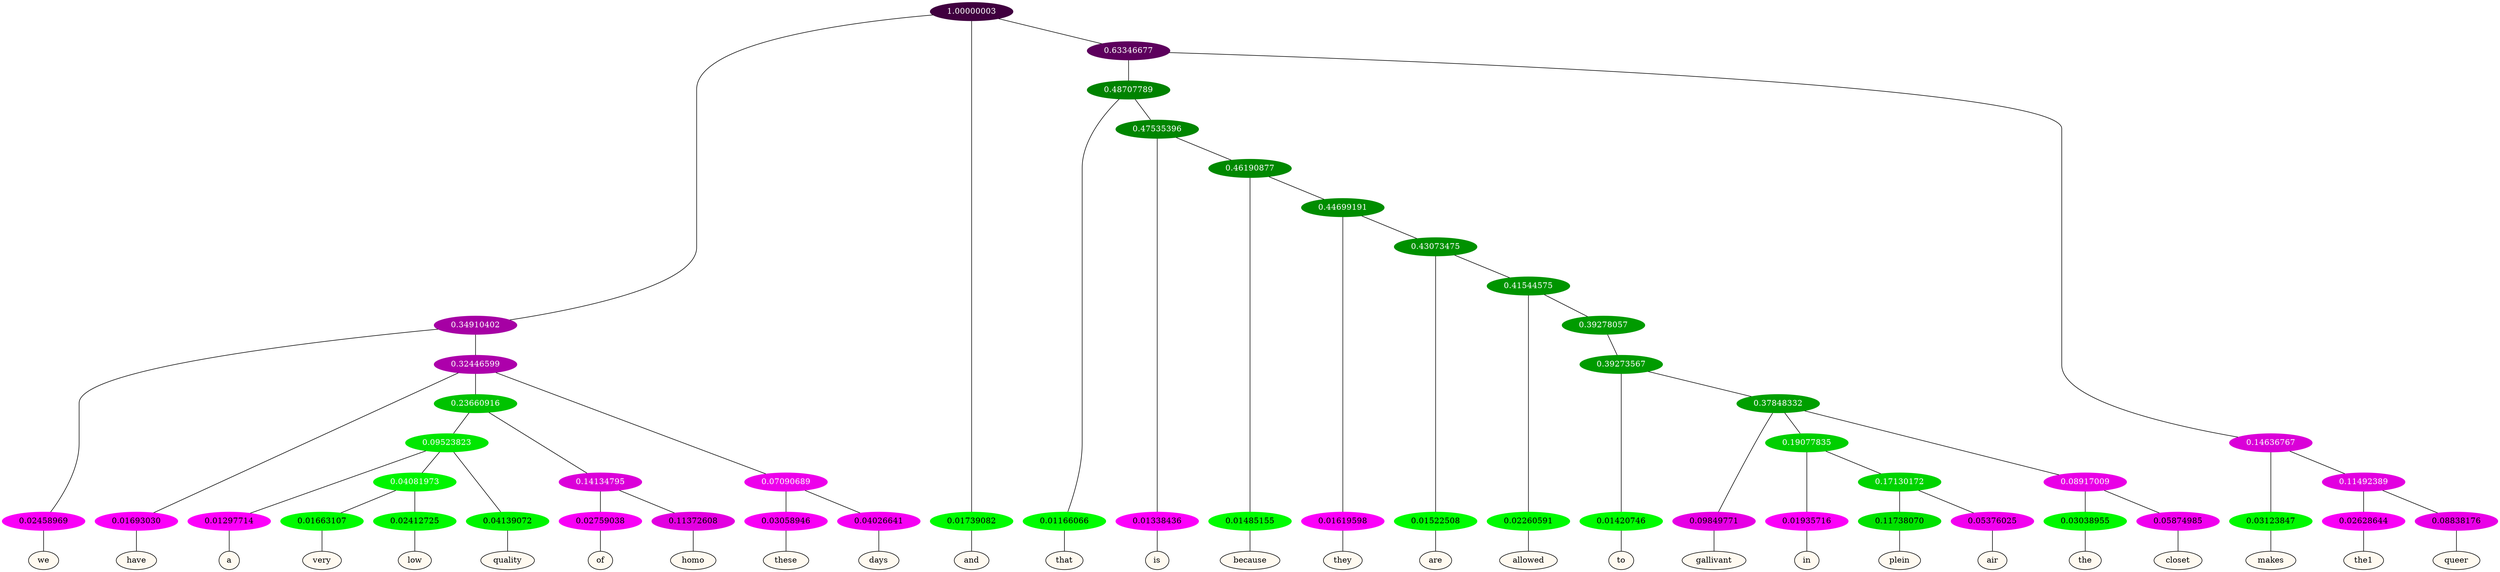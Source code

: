graph {
	node [format=png height=0.15 nodesep=0.001 ordering=out overlap=prism overlap_scaling=0.01 ranksep=0.001 ratio=0.2 style=filled width=0.15]
	{
		rank=same
		a_w_4 [label=we color=black fillcolor=floralwhite style="filled,solid"]
		a_w_8 [label=have color=black fillcolor=floralwhite style="filled,solid"]
		a_w_23 [label=a color=black fillcolor=floralwhite style="filled,solid"]
		a_w_30 [label=very color=black fillcolor=floralwhite style="filled,solid"]
		a_w_31 [label=low color=black fillcolor=floralwhite style="filled,solid"]
		a_w_25 [label=quality color=black fillcolor=floralwhite style="filled,solid"]
		a_w_26 [label=of color=black fillcolor=floralwhite style="filled,solid"]
		a_w_27 [label=homo color=black fillcolor=floralwhite style="filled,solid"]
		a_w_17 [label=these color=black fillcolor=floralwhite style="filled,solid"]
		a_w_18 [label=days color=black fillcolor=floralwhite style="filled,solid"]
		a_w_2 [label=and color=black fillcolor=floralwhite style="filled,solid"]
		a_w_11 [label=that color=black fillcolor=floralwhite style="filled,solid"]
		a_w_19 [label=is color=black fillcolor=floralwhite style="filled,solid"]
		a_w_28 [label=because color=black fillcolor=floralwhite style="filled,solid"]
		a_w_32 [label=they color=black fillcolor=floralwhite style="filled,solid"]
		a_w_34 [label=are color=black fillcolor=floralwhite style="filled,solid"]
		a_w_36 [label=allowed color=black fillcolor=floralwhite style="filled,solid"]
		a_w_39 [label=to color=black fillcolor=floralwhite style="filled,solid"]
		a_w_41 [label=gallivant color=black fillcolor=floralwhite style="filled,solid"]
		a_w_44 [label=in color=black fillcolor=floralwhite style="filled,solid"]
		a_w_48 [label=plein color=black fillcolor=floralwhite style="filled,solid"]
		a_w_49 [label=air color=black fillcolor=floralwhite style="filled,solid"]
		a_w_46 [label=the color=black fillcolor=floralwhite style="filled,solid"]
		a_w_47 [label=closet color=black fillcolor=floralwhite style="filled,solid"]
		a_w_13 [label=makes color=black fillcolor=floralwhite style="filled,solid"]
		a_w_21 [label=the1 color=black fillcolor=floralwhite style="filled,solid"]
		a_w_22 [label=queer color=black fillcolor=floralwhite style="filled,solid"]
	}
	a_n_4 -- a_w_4
	a_n_8 -- a_w_8
	a_n_23 -- a_w_23
	a_n_30 -- a_w_30
	a_n_31 -- a_w_31
	a_n_25 -- a_w_25
	a_n_26 -- a_w_26
	a_n_27 -- a_w_27
	a_n_17 -- a_w_17
	a_n_18 -- a_w_18
	a_n_2 -- a_w_2
	a_n_11 -- a_w_11
	a_n_19 -- a_w_19
	a_n_28 -- a_w_28
	a_n_32 -- a_w_32
	a_n_34 -- a_w_34
	a_n_36 -- a_w_36
	a_n_39 -- a_w_39
	a_n_41 -- a_w_41
	a_n_44 -- a_w_44
	a_n_48 -- a_w_48
	a_n_49 -- a_w_49
	a_n_46 -- a_w_46
	a_n_47 -- a_w_47
	a_n_13 -- a_w_13
	a_n_21 -- a_w_21
	a_n_22 -- a_w_22
	{
		rank=same
		a_n_4 [label=0.02458969 color="0.835 1.000 0.975" fontcolor=black]
		a_n_8 [label=0.01693030 color="0.835 1.000 0.983" fontcolor=black]
		a_n_23 [label=0.01297714 color="0.835 1.000 0.987" fontcolor=black]
		a_n_30 [label=0.01663107 color="0.334 1.000 0.983" fontcolor=black]
		a_n_31 [label=0.02412725 color="0.334 1.000 0.976" fontcolor=black]
		a_n_25 [label=0.04139072 color="0.334 1.000 0.959" fontcolor=black]
		a_n_26 [label=0.02759038 color="0.835 1.000 0.972" fontcolor=black]
		a_n_27 [label=0.11372608 color="0.835 1.000 0.886" fontcolor=black]
		a_n_17 [label=0.03058946 color="0.835 1.000 0.969" fontcolor=black]
		a_n_18 [label=0.04026641 color="0.835 1.000 0.960" fontcolor=black]
		a_n_2 [label=0.01739082 color="0.334 1.000 0.983" fontcolor=black]
		a_n_11 [label=0.01166066 color="0.334 1.000 0.988" fontcolor=black]
		a_n_19 [label=0.01338436 color="0.835 1.000 0.987" fontcolor=black]
		a_n_28 [label=0.01485155 color="0.334 1.000 0.985" fontcolor=black]
		a_n_32 [label=0.01619598 color="0.835 1.000 0.984" fontcolor=black]
		a_n_34 [label=0.01522508 color="0.334 1.000 0.985" fontcolor=black]
		a_n_36 [label=0.02260591 color="0.334 1.000 0.977" fontcolor=black]
		a_n_39 [label=0.01420746 color="0.334 1.000 0.986" fontcolor=black]
		a_n_41 [label=0.09849771 color="0.835 1.000 0.902" fontcolor=black]
		a_n_44 [label=0.01935716 color="0.835 1.000 0.981" fontcolor=black]
		a_n_48 [label=0.11738070 color="0.334 1.000 0.883" fontcolor=black]
		a_n_49 [label=0.05376025 color="0.835 1.000 0.946" fontcolor=black]
		a_n_46 [label=0.03038955 color="0.334 1.000 0.970" fontcolor=black]
		a_n_47 [label=0.05874985 color="0.835 1.000 0.941" fontcolor=black]
		a_n_13 [label=0.03123847 color="0.334 1.000 0.969" fontcolor=black]
		a_n_21 [label=0.02628644 color="0.835 1.000 0.974" fontcolor=black]
		a_n_22 [label=0.08838176 color="0.835 1.000 0.912" fontcolor=black]
	}
	a_n_0 [label=1.00000003 color="0.835 1.000 0.250" fontcolor=grey99]
	a_n_1 [label=0.34910402 color="0.835 1.000 0.651" fontcolor=grey99]
	a_n_0 -- a_n_1
	a_n_0 -- a_n_2
	a_n_3 [label=0.63346677 color="0.835 1.000 0.367" fontcolor=grey99]
	a_n_0 -- a_n_3
	a_n_1 -- a_n_4
	a_n_5 [label=0.32446599 color="0.835 1.000 0.676" fontcolor=grey99]
	a_n_1 -- a_n_5
	a_n_6 [label=0.48707789 color="0.334 1.000 0.513" fontcolor=grey99]
	a_n_3 -- a_n_6
	a_n_7 [label=0.14636767 color="0.835 1.000 0.854" fontcolor=grey99]
	a_n_3 -- a_n_7
	a_n_5 -- a_n_8
	a_n_9 [label=0.23660916 color="0.334 1.000 0.763" fontcolor=grey99]
	a_n_5 -- a_n_9
	a_n_10 [label=0.07090689 color="0.835 1.000 0.929" fontcolor=grey99]
	a_n_5 -- a_n_10
	a_n_6 -- a_n_11
	a_n_12 [label=0.47535396 color="0.334 1.000 0.525" fontcolor=grey99]
	a_n_6 -- a_n_12
	a_n_7 -- a_n_13
	a_n_14 [label=0.11492389 color="0.835 1.000 0.885" fontcolor=grey99]
	a_n_7 -- a_n_14
	a_n_15 [label=0.09523823 color="0.334 1.000 0.905" fontcolor=grey99]
	a_n_9 -- a_n_15
	a_n_16 [label=0.14134795 color="0.835 1.000 0.859" fontcolor=grey99]
	a_n_9 -- a_n_16
	a_n_10 -- a_n_17
	a_n_10 -- a_n_18
	a_n_12 -- a_n_19
	a_n_20 [label=0.46190877 color="0.334 1.000 0.538" fontcolor=grey99]
	a_n_12 -- a_n_20
	a_n_14 -- a_n_21
	a_n_14 -- a_n_22
	a_n_15 -- a_n_23
	a_n_24 [label=0.04081973 color="0.334 1.000 0.959" fontcolor=grey99]
	a_n_15 -- a_n_24
	a_n_15 -- a_n_25
	a_n_16 -- a_n_26
	a_n_16 -- a_n_27
	a_n_20 -- a_n_28
	a_n_29 [label=0.44699191 color="0.334 1.000 0.553" fontcolor=grey99]
	a_n_20 -- a_n_29
	a_n_24 -- a_n_30
	a_n_24 -- a_n_31
	a_n_29 -- a_n_32
	a_n_33 [label=0.43073475 color="0.334 1.000 0.569" fontcolor=grey99]
	a_n_29 -- a_n_33
	a_n_33 -- a_n_34
	a_n_35 [label=0.41544575 color="0.334 1.000 0.585" fontcolor=grey99]
	a_n_33 -- a_n_35
	a_n_35 -- a_n_36
	a_n_37 [label=0.39278057 color="0.334 1.000 0.607" fontcolor=grey99]
	a_n_35 -- a_n_37
	a_n_38 [label=0.39273567 color="0.334 1.000 0.607" fontcolor=grey99]
	a_n_37 -- a_n_38
	a_n_38 -- a_n_39
	a_n_40 [label=0.37848332 color="0.334 1.000 0.622" fontcolor=grey99]
	a_n_38 -- a_n_40
	a_n_40 -- a_n_41
	a_n_42 [label=0.19077835 color="0.334 1.000 0.809" fontcolor=grey99]
	a_n_40 -- a_n_42
	a_n_43 [label=0.08917009 color="0.835 1.000 0.911" fontcolor=grey99]
	a_n_40 -- a_n_43
	a_n_42 -- a_n_44
	a_n_45 [label=0.17130172 color="0.334 1.000 0.829" fontcolor=grey99]
	a_n_42 -- a_n_45
	a_n_43 -- a_n_46
	a_n_43 -- a_n_47
	a_n_45 -- a_n_48
	a_n_45 -- a_n_49
}
